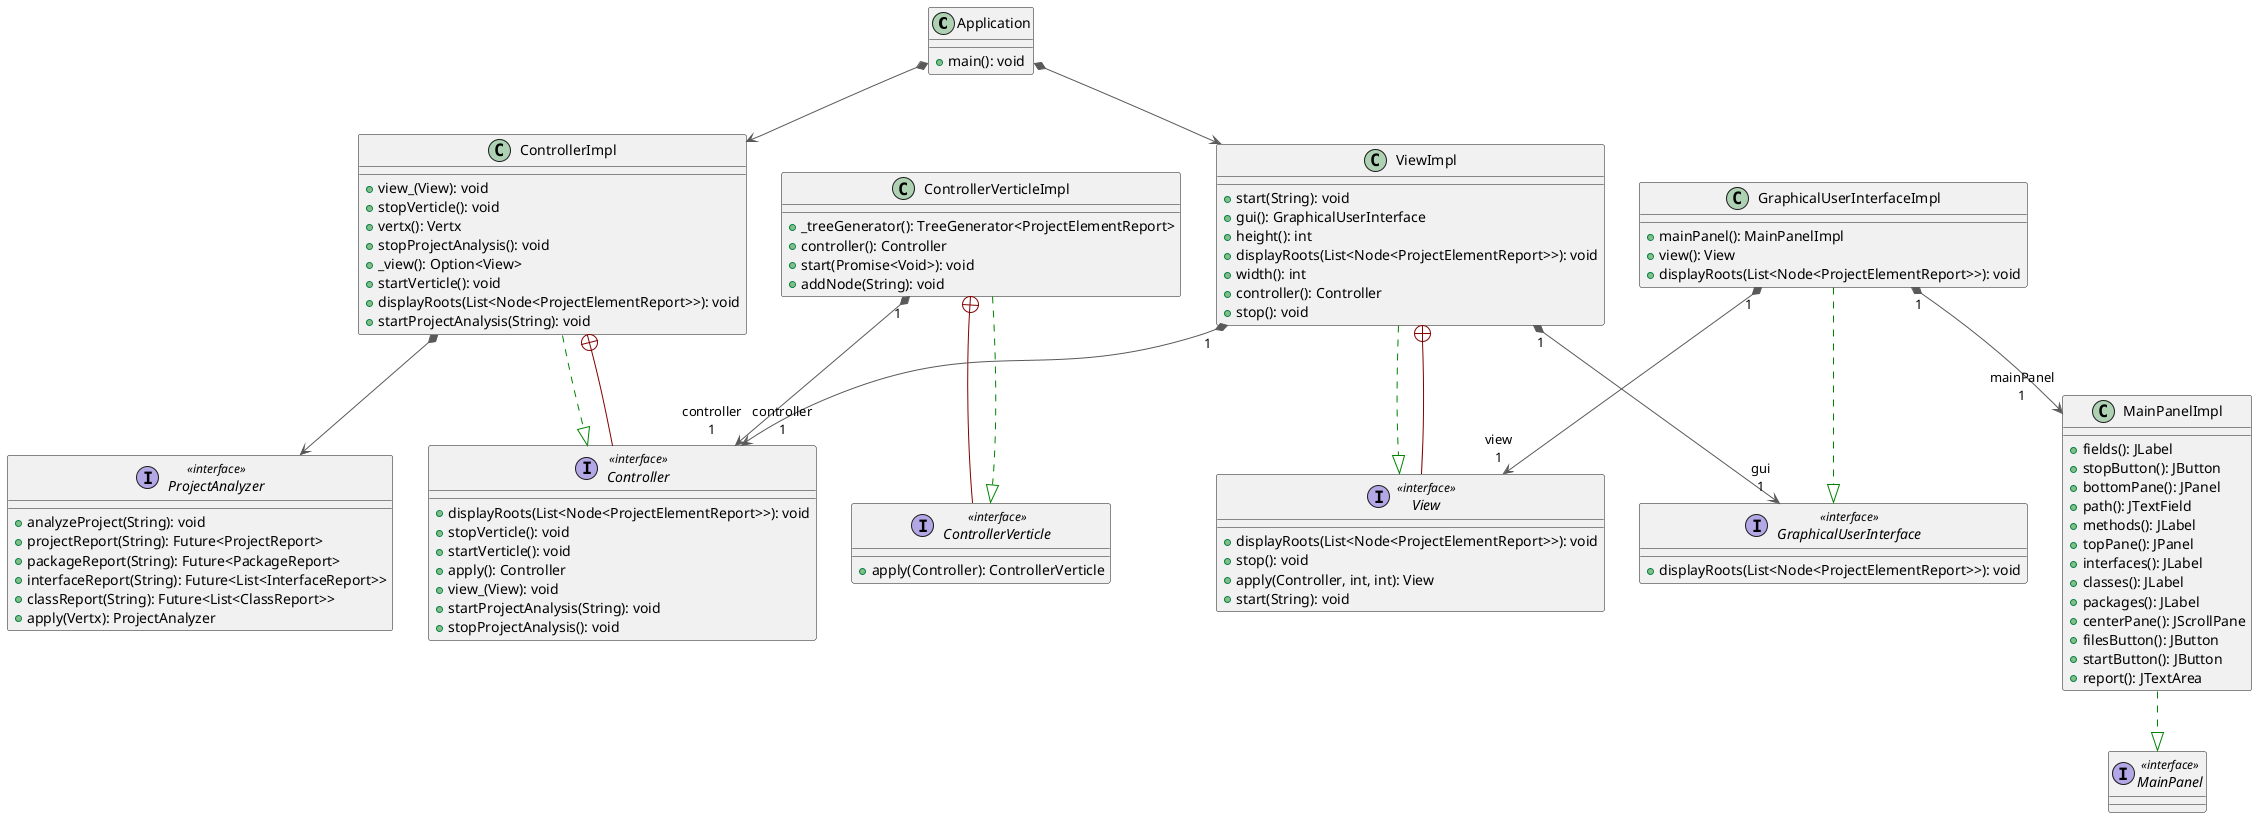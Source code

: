 @startuml
class Application {
  + main(): void
}
interface Controller << interface >> {
  + displayRoots(List<Node<ProjectElementReport>>): void
  + stopVerticle(): void
  + startVerticle(): void
  + apply(): Controller
  + view_(View): void
  + startProjectAnalysis(String): void
  + stopProjectAnalysis(): void
}
class ControllerImpl {
  + view_(View): void
  + stopVerticle(): void
  + vertx(): Vertx
  + stopProjectAnalysis(): void
  + _view(): Option<View>
  + startVerticle(): void
  + displayRoots(List<Node<ProjectElementReport>>): void
  + startProjectAnalysis(String): void
}
interface ControllerVerticle << interface >> {
  + apply(Controller): ControllerVerticle
}
class ControllerVerticleImpl {
  + _treeGenerator(): TreeGenerator<ProjectElementReport>
  + controller(): Controller
  + start(Promise<Void>): void
  + addNode(String): void
}
interface GraphicalUserInterface << interface >> {
  + displayRoots(List<Node<ProjectElementReport>>): void
}
class GraphicalUserInterfaceImpl {
  + mainPanel(): MainPanelImpl
  + view(): View
  + displayRoots(List<Node<ProjectElementReport>>): void
}
interface MainPanel << interface >>
class MainPanelImpl {
  + fields(): JLabel
  + stopButton(): JButton
  + bottomPane(): JPanel
  + path(): JTextField
  + methods(): JLabel
  + topPane(): JPanel
  + interfaces(): JLabel
  + classes(): JLabel
  + packages(): JLabel
  + centerPane(): JScrollPane
  + filesButton(): JButton
  + startButton(): JButton
  + report(): JTextArea
}
interface ProjectAnalyzer << interface >> {
  + analyzeProject(String): void
  + projectReport(String): Future<ProjectReport>
  + packageReport(String): Future<PackageReport>
  + interfaceReport(String): Future<List<InterfaceReport>>
  + classReport(String): Future<List<ClassReport>>
  + apply(Vertx): ProjectAnalyzer
}
interface View << interface >> {
  + displayRoots(List<Node<ProjectElementReport>>): void
  + stop(): void
  + apply(Controller, int, int): View
  + start(String): void
}
class ViewImpl {
  + start(String): void
  + gui(): GraphicalUserInterface
  + height(): int
  + displayRoots(List<Node<ProjectElementReport>>): void
  + width(): int
  + controller(): Controller
  + stop(): void
}

Application *-[#595959,plain]-> ControllerImpl
Application *-[#595959,plain]-> ViewImpl
ControllerImpl              -[#008200,dashed]-^  Controller                 
ControllerImpl              +-[#820000,plain]-  Controller                 
ControllerVerticleImpl     "1" *-[#595959,plain]-> "controller\n1" Controller
ControllerVerticleImpl      +-[#820000,plain]-  ControllerVerticle         
ControllerVerticleImpl      -[#008200,dashed]-^  ControllerVerticle
ControllerImpl *-[#595959,plain]-> ProjectAnalyzer
GraphicalUserInterfaceImpl  -[#008200,dashed]-^  GraphicalUserInterface
GraphicalUserInterfaceImpl "1" *-[#595959,plain]-> "mainPanel\n1" MainPanelImpl              
GraphicalUserInterfaceImpl "1" *-[#595959,plain]-> "view\n1" View                       
MainPanelImpl               -[#008200,dashed]-^  MainPanel                  
ViewImpl                   "1" *-[#595959,plain]-> "controller\n1" Controller                 
ViewImpl                   "1" *-[#595959,plain]-> "gui\n1" GraphicalUserInterface     
ViewImpl                    -[#008200,dashed]-^  View                       
ViewImpl                    +-[#820000,plain]-  View                       
@enduml
